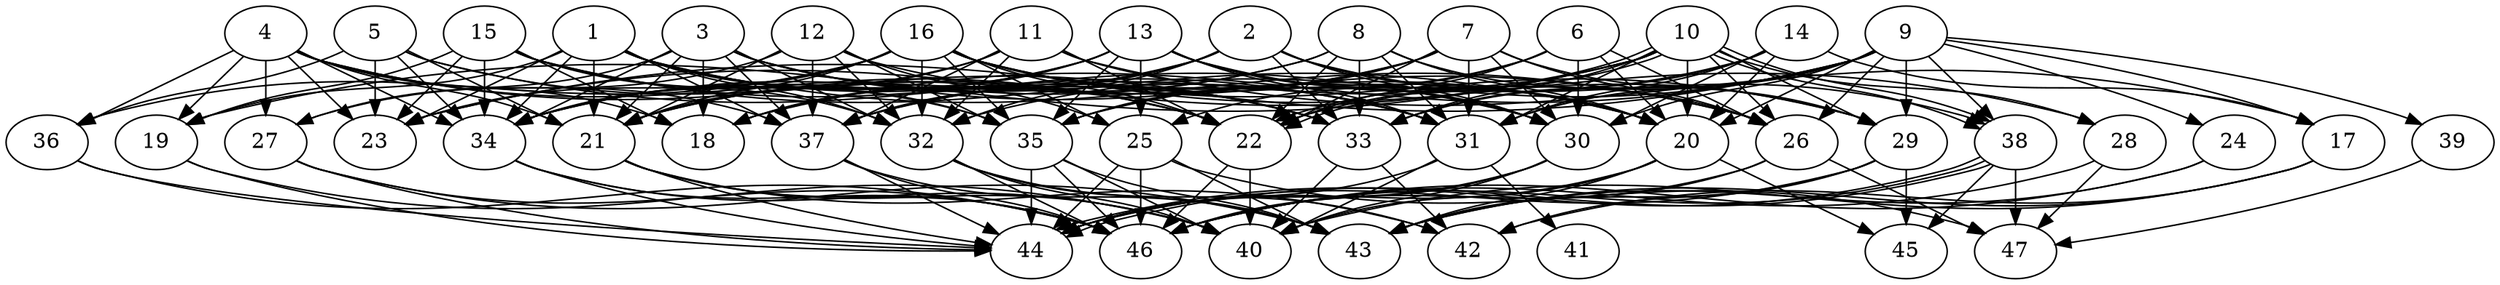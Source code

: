 // DAG (tier=3-complex, mode=compute, n=47, ccr=0.471, fat=0.842, density=0.724, regular=0.232, jump=0.293, mindata=1048576, maxdata=16777216)
// DAG automatically generated by daggen at Sun Aug 24 16:33:34 2025
// /home/ermia/Project/Environments/daggen/bin/daggen --dot --ccr 0.471 --fat 0.842 --regular 0.232 --density 0.724 --jump 0.293 --mindata 1048576 --maxdata 16777216 -n 47 
digraph G {
  1 [size="1956701867184483072", alpha="0.11", expect_size="978350933592241536"]
  1 -> 19 [size ="1045700594892800"]
  1 -> 21 [size ="1045700594892800"]
  1 -> 22 [size ="1045700594892800"]
  1 -> 23 [size ="1045700594892800"]
  1 -> 26 [size ="1045700594892800"]
  1 -> 32 [size ="1045700594892800"]
  1 -> 33 [size ="1045700594892800"]
  1 -> 34 [size ="1045700594892800"]
  1 -> 35 [size ="1045700594892800"]
  1 -> 37 [size ="1045700594892800"]
  2 [size="43303327517365664", alpha="0.16", expect_size="21651663758682832"]
  2 -> 18 [size ="1862104889950208"]
  2 -> 20 [size ="1862104889950208"]
  2 -> 30 [size ="1862104889950208"]
  2 -> 32 [size ="1862104889950208"]
  2 -> 33 [size ="1862104889950208"]
  2 -> 34 [size ="1862104889950208"]
  2 -> 37 [size ="1862104889950208"]
  2 -> 38 [size ="1862104889950208"]
  3 [size="1159918322831063", alpha="0.16", expect_size="579959161415531"]
  3 -> 18 [size ="61107662225408"]
  3 -> 21 [size ="61107662225408"]
  3 -> 26 [size ="61107662225408"]
  3 -> 27 [size ="61107662225408"]
  3 -> 31 [size ="61107662225408"]
  3 -> 32 [size ="61107662225408"]
  3 -> 33 [size ="61107662225408"]
  3 -> 34 [size ="61107662225408"]
  3 -> 37 [size ="61107662225408"]
  4 [size="2149097169628341248", alpha="0.13", expect_size="1074548584814170624"]
  4 -> 18 [size ="988984704499712"]
  4 -> 19 [size ="988984704499712"]
  4 -> 21 [size ="988984704499712"]
  4 -> 22 [size ="988984704499712"]
  4 -> 23 [size ="988984704499712"]
  4 -> 27 [size ="988984704499712"]
  4 -> 33 [size ="988984704499712"]
  4 -> 34 [size ="988984704499712"]
  4 -> 36 [size ="988984704499712"]
  4 -> 37 [size ="988984704499712"]
  5 [size="2394449377070517248", alpha="0.08", expect_size="1197224688535258624"]
  5 -> 21 [size ="1213199714091008"]
  5 -> 22 [size ="1213199714091008"]
  5 -> 23 [size ="1213199714091008"]
  5 -> 30 [size ="1213199714091008"]
  5 -> 34 [size ="1213199714091008"]
  5 -> 36 [size ="1213199714091008"]
  6 [size="4747171499566878720", alpha="0.19", expect_size="2373585749783439360"]
  6 -> 20 [size ="1794735375122432"]
  6 -> 22 [size ="1794735375122432"]
  6 -> 25 [size ="1794735375122432"]
  6 -> 26 [size ="1794735375122432"]
  6 -> 30 [size ="1794735375122432"]
  6 -> 35 [size ="1794735375122432"]
  7 [size="150964487035339", alpha="0.08", expect_size="75482243517669"]
  7 -> 21 [size ="10844532375552"]
  7 -> 22 [size ="10844532375552"]
  7 -> 26 [size ="10844532375552"]
  7 -> 29 [size ="10844532375552"]
  7 -> 30 [size ="10844532375552"]
  7 -> 31 [size ="10844532375552"]
  7 -> 35 [size ="10844532375552"]
  7 -> 37 [size ="10844532375552"]
  8 [size="826535375055446144", alpha="0.01", expect_size="413267687527723072"]
  8 -> 20 [size ="402397130129408"]
  8 -> 21 [size ="402397130129408"]
  8 -> 22 [size ="402397130129408"]
  8 -> 26 [size ="402397130129408"]
  8 -> 31 [size ="402397130129408"]
  8 -> 33 [size ="402397130129408"]
  8 -> 34 [size ="402397130129408"]
  9 [size="10231445990807456", alpha="0.03", expect_size="5115722995403728"]
  9 -> 17 [size ="177348628447232"]
  9 -> 18 [size ="177348628447232"]
  9 -> 20 [size ="177348628447232"]
  9 -> 22 [size ="177348628447232"]
  9 -> 23 [size ="177348628447232"]
  9 -> 24 [size ="177348628447232"]
  9 -> 26 [size ="177348628447232"]
  9 -> 29 [size ="177348628447232"]
  9 -> 30 [size ="177348628447232"]
  9 -> 31 [size ="177348628447232"]
  9 -> 32 [size ="177348628447232"]
  9 -> 33 [size ="177348628447232"]
  9 -> 38 [size ="177348628447232"]
  9 -> 39 [size ="177348628447232"]
  10 [size="4241221340049681", alpha="0.05", expect_size="2120610670024840"]
  10 -> 19 [size ="101414319685632"]
  10 -> 20 [size ="101414319685632"]
  10 -> 22 [size ="101414319685632"]
  10 -> 22 [size ="101414319685632"]
  10 -> 23 [size ="101414319685632"]
  10 -> 26 [size ="101414319685632"]
  10 -> 28 [size ="101414319685632"]
  10 -> 29 [size ="101414319685632"]
  10 -> 31 [size ="101414319685632"]
  10 -> 33 [size ="101414319685632"]
  10 -> 37 [size ="101414319685632"]
  10 -> 38 [size ="101414319685632"]
  10 -> 38 [size ="101414319685632"]
  11 [size="30874902120431616", alpha="0.09", expect_size="15437451060215808"]
  11 -> 17 [size ="1486539720753152"]
  11 -> 21 [size ="1486539720753152"]
  11 -> 22 [size ="1486539720753152"]
  11 -> 30 [size ="1486539720753152"]
  11 -> 32 [size ="1486539720753152"]
  11 -> 34 [size ="1486539720753152"]
  11 -> 37 [size ="1486539720753152"]
  12 [size="3227434216053054464", alpha="0.13", expect_size="1613717108026527232"]
  12 -> 20 [size ="1903577287098368"]
  12 -> 21 [size ="1903577287098368"]
  12 -> 25 [size ="1903577287098368"]
  12 -> 27 [size ="1903577287098368"]
  12 -> 32 [size ="1903577287098368"]
  12 -> 35 [size ="1903577287098368"]
  12 -> 37 [size ="1903577287098368"]
  13 [size="16857875554538356736", alpha="0.20", expect_size="8428937777269178368"]
  13 -> 18 [size ="52596706377728"]
  13 -> 20 [size ="52596706377728"]
  13 -> 21 [size ="52596706377728"]
  13 -> 25 [size ="52596706377728"]
  13 -> 29 [size ="52596706377728"]
  13 -> 30 [size ="52596706377728"]
  13 -> 31 [size ="52596706377728"]
  13 -> 34 [size ="52596706377728"]
  13 -> 35 [size ="52596706377728"]
  14 [size="57748912817919152", alpha="0.17", expect_size="28874456408959576"]
  14 -> 17 [size ="1572619589517312"]
  14 -> 20 [size ="1572619589517312"]
  14 -> 30 [size ="1572619589517312"]
  14 -> 31 [size ="1572619589517312"]
  14 -> 33 [size ="1572619589517312"]
  14 -> 35 [size ="1572619589517312"]
  15 [size="15045261428032266", alpha="0.00", expect_size="7522630714016133"]
  15 -> 18 [size ="929253294080000"]
  15 -> 19 [size ="929253294080000"]
  15 -> 20 [size ="929253294080000"]
  15 -> 23 [size ="929253294080000"]
  15 -> 31 [size ="929253294080000"]
  15 -> 32 [size ="929253294080000"]
  15 -> 34 [size ="929253294080000"]
  15 -> 35 [size ="929253294080000"]
  16 [size="44432816679996368", alpha="0.01", expect_size="22216408339998184"]
  16 -> 20 [size ="1518422907158528"]
  16 -> 21 [size ="1518422907158528"]
  16 -> 22 [size ="1518422907158528"]
  16 -> 23 [size ="1518422907158528"]
  16 -> 25 [size ="1518422907158528"]
  16 -> 28 [size ="1518422907158528"]
  16 -> 29 [size ="1518422907158528"]
  16 -> 31 [size ="1518422907158528"]
  16 -> 32 [size ="1518422907158528"]
  16 -> 34 [size ="1518422907158528"]
  16 -> 35 [size ="1518422907158528"]
  16 -> 36 [size ="1518422907158528"]
  17 [size="144537812992000000000", alpha="0.09", expect_size="72268906496000000000"]
  17 -> 40 [size ="220332032000000"]
  17 -> 42 [size ="220332032000000"]
  17 -> 43 [size ="220332032000000"]
  18 [size="120385116206652528", alpha="0.01", expect_size="60192558103326264"]
  19 [size="14861367376836666", alpha="0.05", expect_size="7430683688418333"]
  19 -> 40 [size ="292106438443008"]
  19 -> 44 [size ="292106438443008"]
  20 [size="8251331447313303", alpha="0.07", expect_size="4125665723656651"]
  20 -> 40 [size ="206956094554112"]
  20 -> 43 [size ="206956094554112"]
  20 -> 44 [size ="206956094554112"]
  20 -> 45 [size ="206956094554112"]
  21 [size="1968114674665235712", alpha="0.07", expect_size="984057337332617856"]
  21 -> 40 [size ="742795300044800"]
  21 -> 42 [size ="742795300044800"]
  21 -> 44 [size ="742795300044800"]
  21 -> 46 [size ="742795300044800"]
  22 [size="369874102044852224000", alpha="0.00", expect_size="184937051022426112000"]
  22 -> 40 [size ="412217035980800"]
  22 -> 46 [size ="412217035980800"]
  23 [size="15837278691785218", alpha="0.05", expect_size="7918639345892609"]
  24 [size="867285800491493760", alpha="0.02", expect_size="433642900245746880"]
  24 -> 43 [size ="1616568010145792"]
  24 -> 46 [size ="1616568010145792"]
  25 [size="1877930122911101696", alpha="0.19", expect_size="938965061455550848"]
  25 -> 43 [size ="1200120573984768"]
  25 -> 44 [size ="1200120573984768"]
  25 -> 46 [size ="1200120573984768"]
  25 -> 47 [size ="1200120573984768"]
  26 [size="698734834627830528", alpha="0.17", expect_size="349367417313915264"]
  26 -> 43 [size ="728341929787392"]
  26 -> 46 [size ="728341929787392"]
  26 -> 47 [size ="728341929787392"]
  27 [size="4619361674466275885056", alpha="0.05", expect_size="2309680837233137942528"]
  27 -> 43 [size ="2218935260807168"]
  27 -> 44 [size ="2218935260807168"]
  27 -> 46 [size ="2218935260807168"]
  28 [size="15965240169485828096", alpha="0.13", expect_size="7982620084742914048"]
  28 -> 46 [size ="50723236610048"]
  28 -> 47 [size ="50723236610048"]
  29 [size="4550716347151209472", alpha="0.04", expect_size="2275358173575604736"]
  29 -> 42 [size ="1584126243110912"]
  29 -> 43 [size ="1584126243110912"]
  29 -> 44 [size ="1584126243110912"]
  29 -> 45 [size ="1584126243110912"]
  30 [size="84420565384084586496", alpha="0.13", expect_size="42210282692042293248"]
  30 -> 40 [size ="153953236942848"]
  30 -> 44 [size ="153953236942848"]
  30 -> 46 [size ="153953236942848"]
  31 [size="22903586207438740", alpha="0.10", expect_size="11451793103719370"]
  31 -> 40 [size ="1075696168337408"]
  31 -> 41 [size ="1075696168337408"]
  31 -> 44 [size ="1075696168337408"]
  32 [size="4074564516325898", alpha="0.00", expect_size="2037282258162949"]
  32 -> 40 [size ="260442656079872"]
  32 -> 42 [size ="260442656079872"]
  32 -> 43 [size ="260442656079872"]
  32 -> 46 [size ="260442656079872"]
  33 [size="13528947067632950", alpha="0.03", expect_size="6764473533816475"]
  33 -> 40 [size ="845585108172800"]
  33 -> 42 [size ="845585108172800"]
  34 [size="140843980457981776", alpha="0.07", expect_size="70421990228990888"]
  34 -> 40 [size ="376339831980032"]
  34 -> 44 [size ="376339831980032"]
  34 -> 46 [size ="376339831980032"]
  35 [size="8505961452365652", alpha="0.12", expect_size="4252980726182826"]
  35 -> 40 [size ="701394466111488"]
  35 -> 43 [size ="701394466111488"]
  35 -> 44 [size ="701394466111488"]
  35 -> 46 [size ="701394466111488"]
  36 [size="2978028451790848000", alpha="0.17", expect_size="1489014225895424000"]
  36 -> 44 [size ="16559321907200"]
  36 -> 46 [size ="16559321907200"]
  37 [size="2157253231677440", alpha="0.07", expect_size="1078626615838720"]
  37 -> 43 [size ="92908732547072"]
  37 -> 44 [size ="92908732547072"]
  37 -> 46 [size ="92908732547072"]
  38 [size="14821618537759392", alpha="0.03", expect_size="7410809268879696"]
  38 -> 44 [size ="602090527260672"]
  38 -> 44 [size ="602090527260672"]
  38 -> 45 [size ="602090527260672"]
  38 -> 46 [size ="602090527260672"]
  38 -> 47 [size ="602090527260672"]
  39 [size="40102393182880096", alpha="0.17", expect_size="20051196591440048"]
  39 -> 47 [size ="714185356869632"]
  40 [size="52347739005421760", alpha="0.12", expect_size="26173869502710880"]
  41 [size="1141189800751932544", alpha="0.16", expect_size="570594900375966272"]
  42 [size="2714079081452118474752", alpha="0.07", expect_size="1357039540726059237376"]
  43 [size="2267669918633689088000", alpha="0.16", expect_size="1133834959316844544000"]
  44 [size="44921275070360848", alpha="0.02", expect_size="22460637535180424"]
  45 [size="724266920383086592000", alpha="0.20", expect_size="362133460191543296000"]
  46 [size="2022556873785344000", alpha="0.11", expect_size="1011278436892672000"]
  47 [size="262395738779226734592", alpha="0.07", expect_size="131197869389613367296"]
}